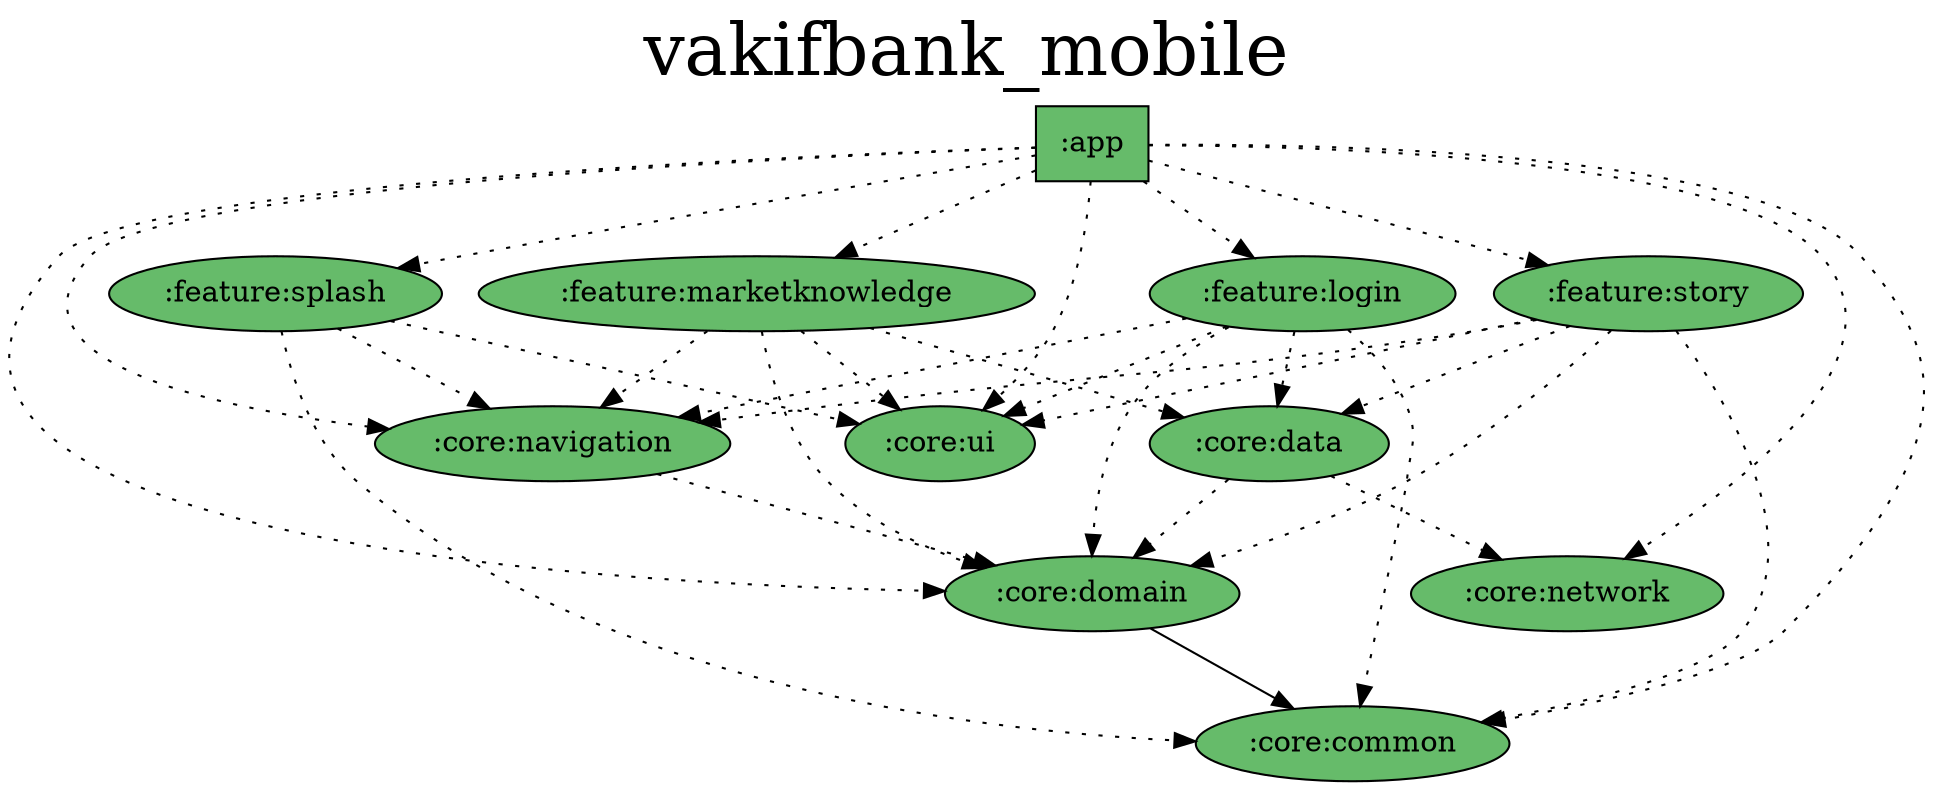 digraph {
edge ["dir"="forward"]
graph ["dpi"="50","label"="vakifbank_mobile","labelloc"="t","fontsize"="35"]
node ["style"="filled"]
":app" ["shape"="rectangle","fillcolor"="#66BB6A"]
":core:common" ["fillcolor"="#66BB6A"]
":core:navigation" ["fillcolor"="#66BB6A"]
":core:domain" ["fillcolor"="#66BB6A"]
":core:network" ["fillcolor"="#66BB6A"]
":core:ui" ["fillcolor"="#66BB6A"]
":feature:splash" ["fillcolor"="#66BB6A"]
":feature:login" ["fillcolor"="#66BB6A"]
":core:data" ["fillcolor"="#66BB6A"]
":feature:story" ["fillcolor"="#66BB6A"]
":feature:marketknowledge" ["fillcolor"="#66BB6A"]
{
edge ["dir"="none"]
graph ["rank"="same"]
":app"
}
":app" -> ":core:common" ["style"="dotted"]
":app" -> ":core:navigation" ["style"="dotted"]
":app" -> ":core:network" ["style"="dotted"]
":app" -> ":core:ui" ["style"="dotted"]
":app" -> ":core:domain" ["style"="dotted"]
":app" -> ":feature:splash" ["style"="dotted"]
":app" -> ":feature:login" ["style"="dotted"]
":app" -> ":feature:story" ["style"="dotted"]
":app" -> ":feature:marketknowledge" ["style"="dotted"]
":core:navigation" -> ":core:domain" ["style"="dotted"]
":core:domain" -> ":core:common"
":feature:splash" -> ":core:ui" ["style"="dotted"]
":feature:splash" -> ":core:common" ["style"="dotted"]
":feature:splash" -> ":core:navigation" ["style"="dotted"]
":feature:login" -> ":core:ui" ["style"="dotted"]
":feature:login" -> ":core:navigation" ["style"="dotted"]
":feature:login" -> ":core:common" ["style"="dotted"]
":feature:login" -> ":core:domain" ["style"="dotted"]
":feature:login" -> ":core:data" ["style"="dotted"]
":core:data" -> ":core:network" ["style"="dotted"]
":core:data" -> ":core:domain" ["style"="dotted"]
":feature:story" -> ":core:common" ["style"="dotted"]
":feature:story" -> ":core:data" ["style"="dotted"]
":feature:story" -> ":core:ui" ["style"="dotted"]
":feature:story" -> ":core:domain" ["style"="dotted"]
":feature:story" -> ":core:navigation" ["style"="dotted"]
":feature:marketknowledge" -> ":core:ui" ["style"="dotted"]
":feature:marketknowledge" -> ":core:domain" ["style"="dotted"]
":feature:marketknowledge" -> ":core:data" ["style"="dotted"]
":feature:marketknowledge" -> ":core:navigation" ["style"="dotted"]
}